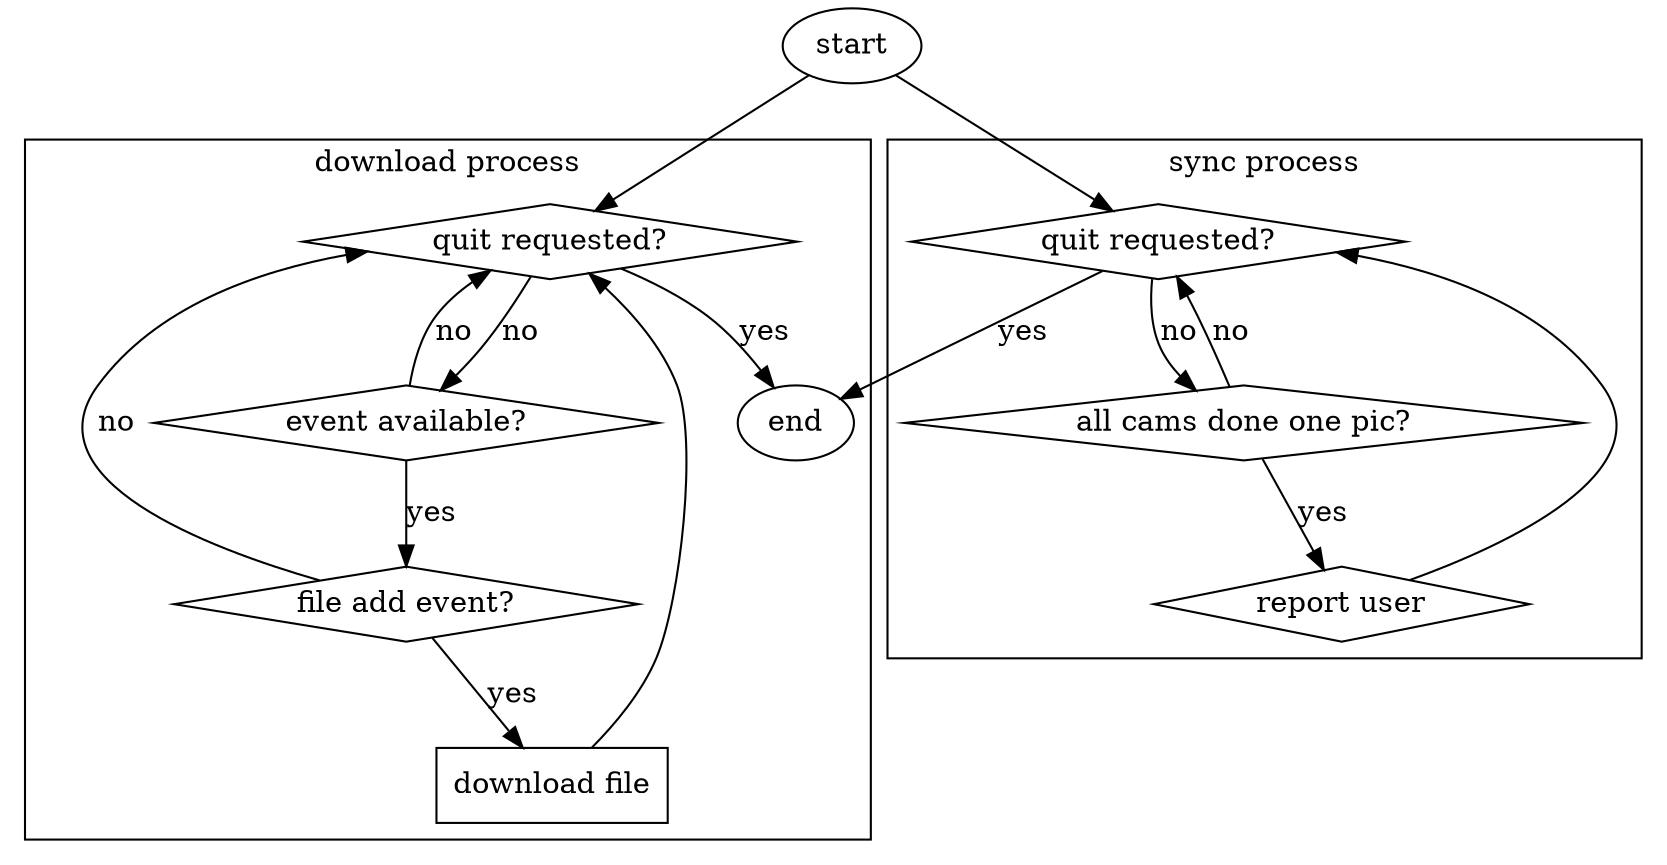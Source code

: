 digraph {
	start;
	end;

	node [shape=box]; // default is an answer style

	subgraph decisionstyle {
		node [shape=diamond];
		wantquit;
		waitevent;
		fileadded;

		wantquit2;
		alldone;
		report;
	}

	start -> wantquit;
	subgraph cluster_0 {
		label="download process";


		wantquit [label="quit requested?"];
		wantquit -> end [label="yes"];
		wantquit -> waitevent [label="no"];

		waitevent [label="event available?"];
		waitevent -> wantquit [label="no"];
		waitevent -> fileadded [label="yes"];

		fileadded [label="file add event?"];
		fileadded -> wantquit [label="no"];
		fileadded -> download [label="yes"];

		download [label="download file"];
		download -> wantquit;
	}

	start -> wantquit2;

	subgraph cluster_1 {
		label="sync process";

		wantquit2 [label="quit requested?"];
		wantquit2 -> end [label="yes"];
		wantquit2 -> alldone [label="no"];

		alldone [label="all cams done one pic?"];
		alldone -> wantquit2 [label="no"];
		alldone -> report [label="yes"];

		report [label="report user"];
		report -> wantquit2;
	}

}
